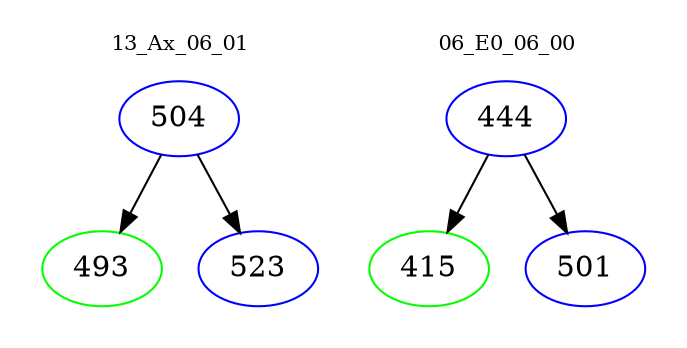 digraph{
subgraph cluster_0 {
color = white
label = "13_Ax_06_01";
fontsize=10;
T0_504 [label="504", color="blue"]
T0_504 -> T0_493 [color="black"]
T0_493 [label="493", color="green"]
T0_504 -> T0_523 [color="black"]
T0_523 [label="523", color="blue"]
}
subgraph cluster_1 {
color = white
label = "06_E0_06_00";
fontsize=10;
T1_444 [label="444", color="blue"]
T1_444 -> T1_415 [color="black"]
T1_415 [label="415", color="green"]
T1_444 -> T1_501 [color="black"]
T1_501 [label="501", color="blue"]
}
}
